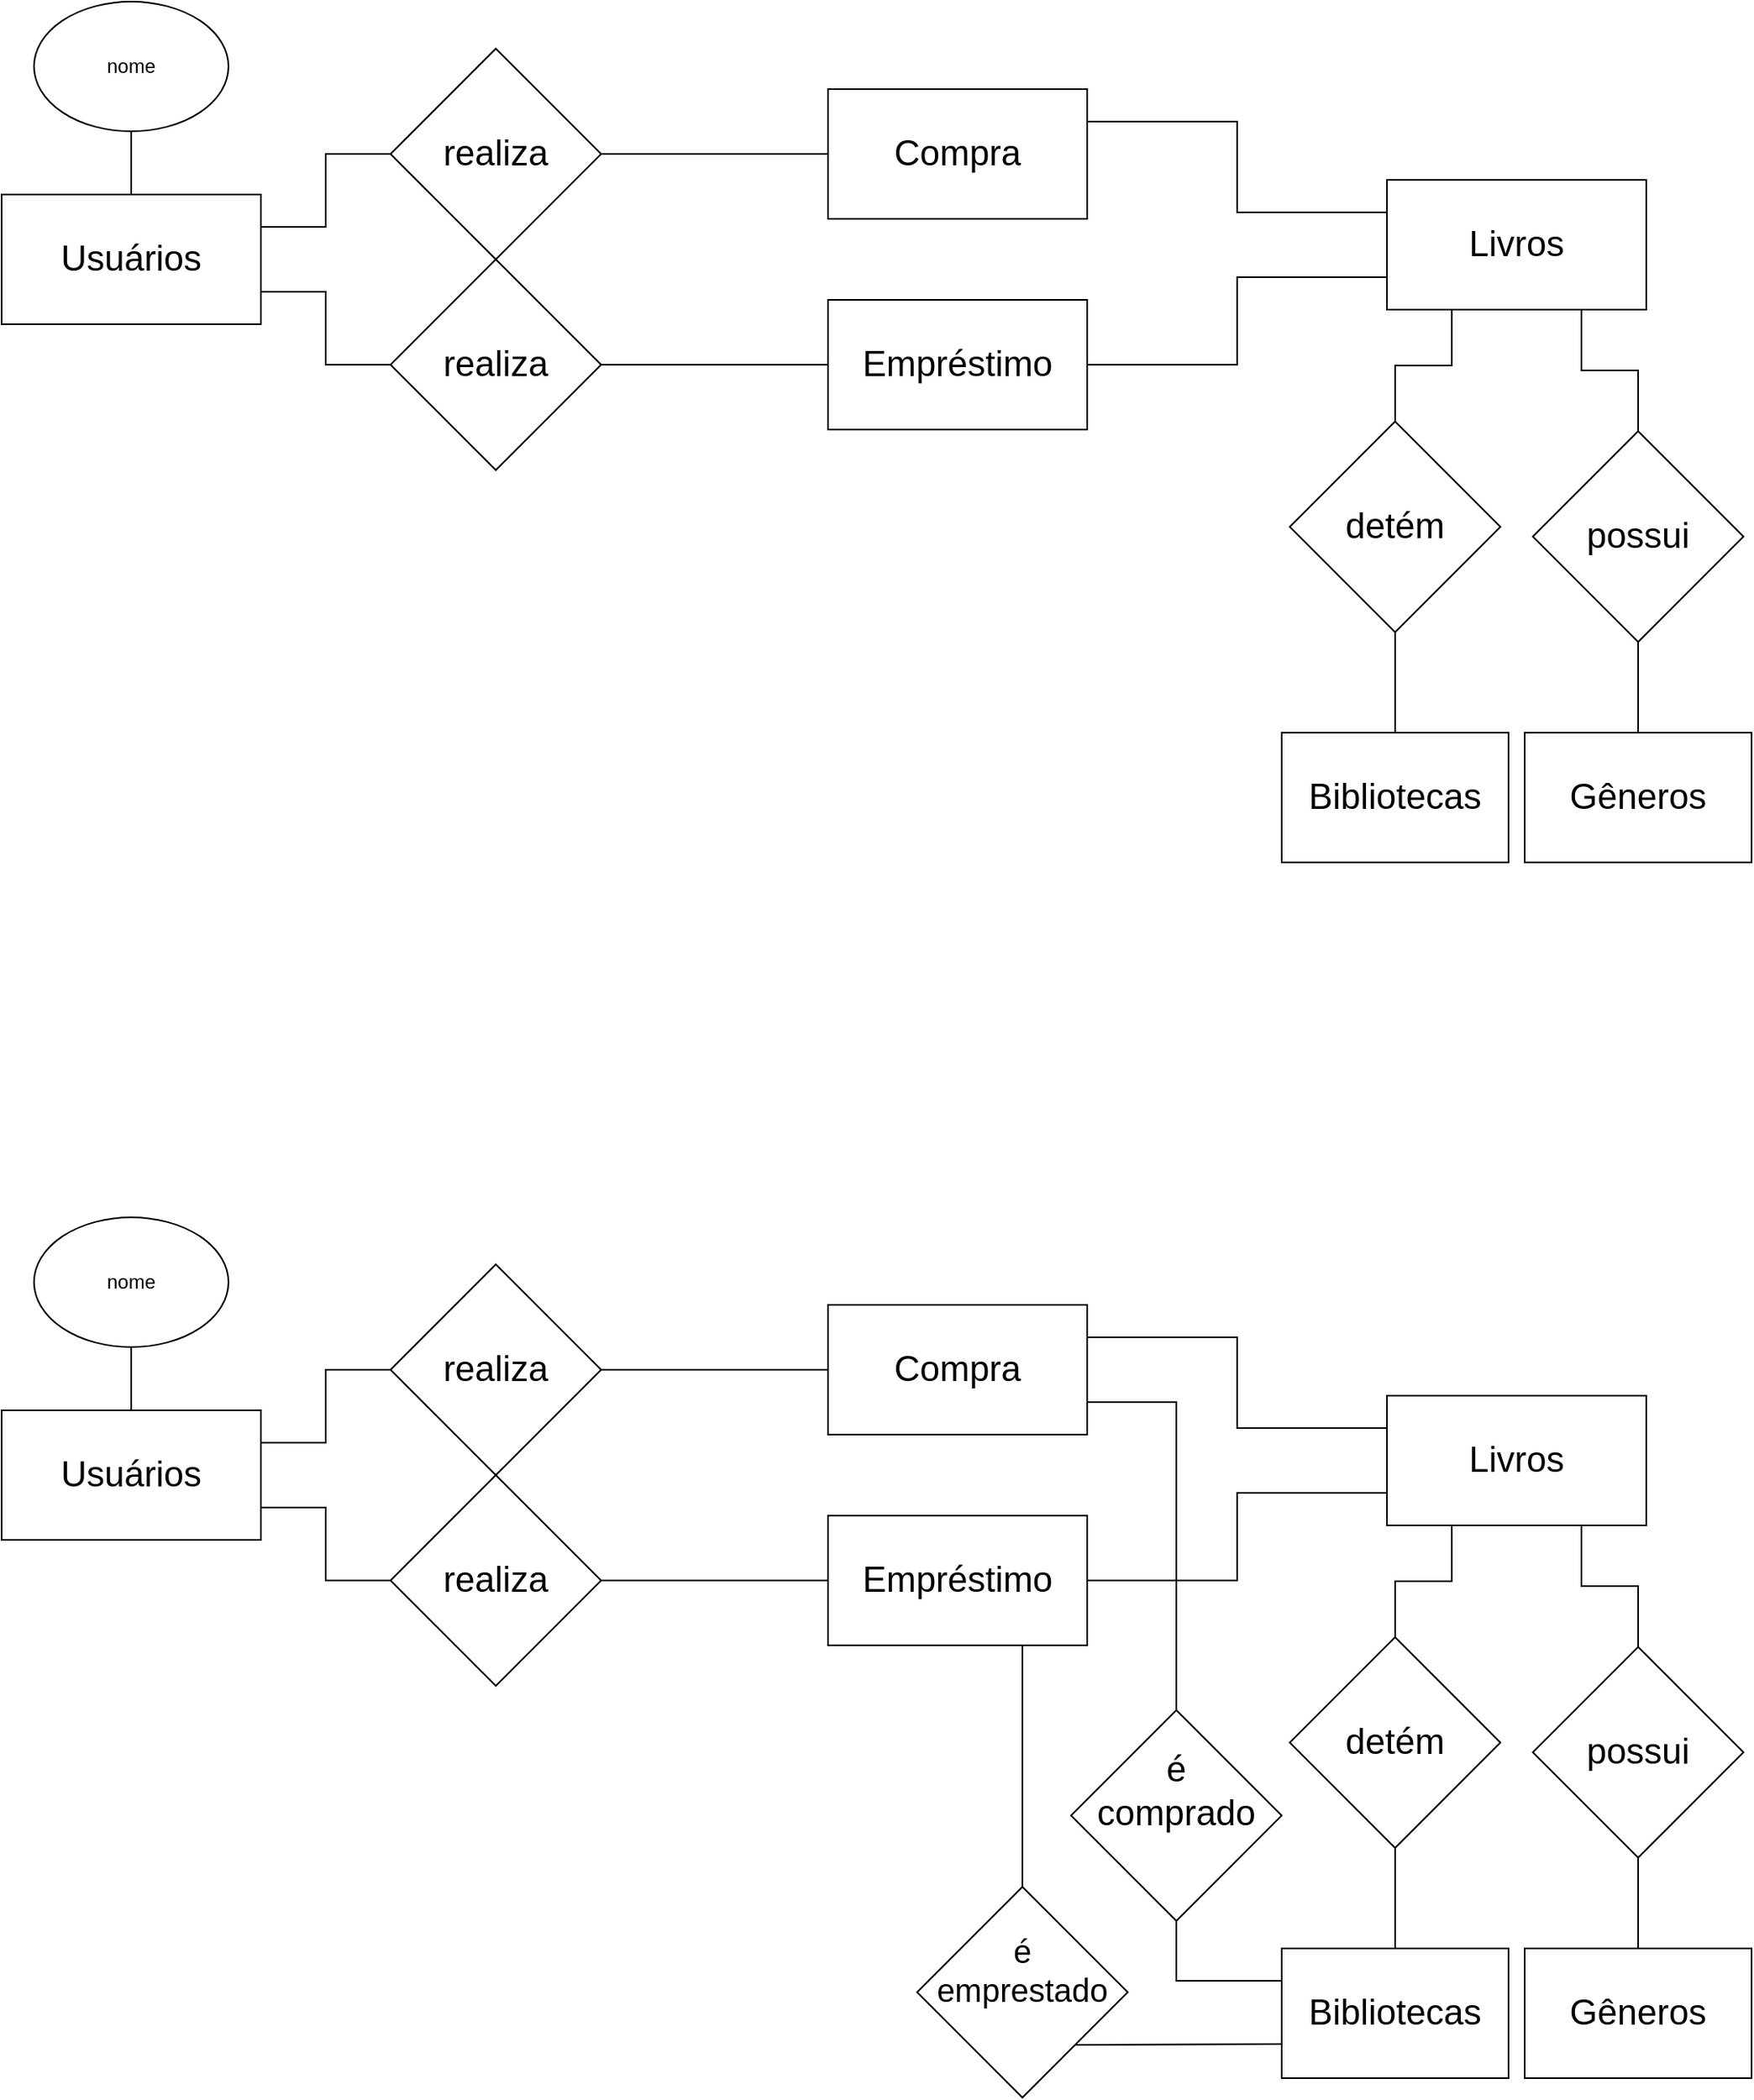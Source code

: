 <mxfile version="24.5.4" type="device">
  <diagram name="Page-1" id="ih8eOheHviyzvs10yqhd">
    <mxGraphModel dx="1240" dy="2870" grid="1" gridSize="10" guides="1" tooltips="1" connect="1" arrows="1" fold="1" page="1" pageScale="1" pageWidth="1169" pageHeight="827" math="0" shadow="0">
      <root>
        <mxCell id="0" />
        <mxCell id="1" parent="0" />
        <mxCell id="lsezvJEX4bNXh8YziYVi-32" style="edgeStyle=orthogonalEdgeStyle;rounded=0;orthogonalLoop=1;jettySize=auto;html=1;exitX=1;exitY=0.25;exitDx=0;exitDy=0;entryX=0;entryY=0.5;entryDx=0;entryDy=0;endArrow=none;endFill=0;" edge="1" source="lsezvJEX4bNXh8YziYVi-35" target="lsezvJEX4bNXh8YziYVi-38" parent="1">
          <mxGeometry relative="1" as="geometry" />
        </mxCell>
        <mxCell id="lsezvJEX4bNXh8YziYVi-33" style="edgeStyle=orthogonalEdgeStyle;rounded=0;orthogonalLoop=1;jettySize=auto;html=1;exitX=0.5;exitY=0;exitDx=0;exitDy=0;endArrow=none;endFill=0;entryX=0.5;entryY=1;entryDx=0;entryDy=0;" edge="1" source="lsezvJEX4bNXh8YziYVi-35" target="lsezvJEX4bNXh8YziYVi-40" parent="1">
          <mxGeometry relative="1" as="geometry">
            <mxPoint x="124.286" y="190" as="targetPoint" />
          </mxGeometry>
        </mxCell>
        <mxCell id="lsezvJEX4bNXh8YziYVi-34" style="edgeStyle=orthogonalEdgeStyle;rounded=0;orthogonalLoop=1;jettySize=auto;html=1;exitX=1;exitY=0.75;exitDx=0;exitDy=0;entryX=0;entryY=0.5;entryDx=0;entryDy=0;endArrow=none;endFill=0;" edge="1" source="lsezvJEX4bNXh8YziYVi-35" target="lsezvJEX4bNXh8YziYVi-42" parent="1">
          <mxGeometry relative="1" as="geometry" />
        </mxCell>
        <mxCell id="lsezvJEX4bNXh8YziYVi-35" value="Usuários" style="rounded=0;whiteSpace=wrap;html=1;fontSize=22;" vertex="1" parent="1">
          <mxGeometry x="44" y="229" width="160" height="80" as="geometry" />
        </mxCell>
        <mxCell id="lsezvJEX4bNXh8YziYVi-70" style="edgeStyle=orthogonalEdgeStyle;rounded=0;orthogonalLoop=1;jettySize=auto;html=1;exitX=1;exitY=0.25;exitDx=0;exitDy=0;entryX=0;entryY=0.25;entryDx=0;entryDy=0;endArrow=none;endFill=0;" edge="1" parent="1" source="lsezvJEX4bNXh8YziYVi-36" target="lsezvJEX4bNXh8YziYVi-55">
          <mxGeometry relative="1" as="geometry" />
        </mxCell>
        <mxCell id="lsezvJEX4bNXh8YziYVi-76" style="edgeStyle=orthogonalEdgeStyle;rounded=0;orthogonalLoop=1;jettySize=auto;html=1;exitX=1;exitY=0.75;exitDx=0;exitDy=0;entryX=0.5;entryY=0;entryDx=0;entryDy=0;endArrow=none;endFill=0;" edge="1" parent="1" source="lsezvJEX4bNXh8YziYVi-36" target="lsezvJEX4bNXh8YziYVi-78">
          <mxGeometry relative="1" as="geometry" />
        </mxCell>
        <mxCell id="lsezvJEX4bNXh8YziYVi-36" value="Compra" style="rounded=0;whiteSpace=wrap;html=1;fontSize=22;" vertex="1" parent="1">
          <mxGeometry x="554" y="164" width="160" height="80" as="geometry" />
        </mxCell>
        <mxCell id="lsezvJEX4bNXh8YziYVi-37" style="edgeStyle=orthogonalEdgeStyle;rounded=0;orthogonalLoop=1;jettySize=auto;html=1;exitX=1;exitY=0.5;exitDx=0;exitDy=0;entryX=0;entryY=0.5;entryDx=0;entryDy=0;endArrow=none;endFill=0;" edge="1" source="lsezvJEX4bNXh8YziYVi-38" target="lsezvJEX4bNXh8YziYVi-36" parent="1">
          <mxGeometry relative="1" as="geometry" />
        </mxCell>
        <mxCell id="lsezvJEX4bNXh8YziYVi-38" value="realiza" style="rhombus;whiteSpace=wrap;html=1;fontSize=22;" vertex="1" parent="1">
          <mxGeometry x="284" y="139" width="130" height="130" as="geometry" />
        </mxCell>
        <mxCell id="lsezvJEX4bNXh8YziYVi-72" style="edgeStyle=orthogonalEdgeStyle;rounded=0;orthogonalLoop=1;jettySize=auto;html=1;exitX=1;exitY=0.5;exitDx=0;exitDy=0;entryX=0;entryY=0.75;entryDx=0;entryDy=0;endArrow=none;endFill=0;" edge="1" parent="1" source="lsezvJEX4bNXh8YziYVi-39" target="lsezvJEX4bNXh8YziYVi-55">
          <mxGeometry relative="1" as="geometry" />
        </mxCell>
        <mxCell id="lsezvJEX4bNXh8YziYVi-75" style="edgeStyle=orthogonalEdgeStyle;rounded=0;orthogonalLoop=1;jettySize=auto;html=1;exitX=0.75;exitY=1;exitDx=0;exitDy=0;entryX=0.5;entryY=0;entryDx=0;entryDy=0;endArrow=none;endFill=0;" edge="1" parent="1" source="lsezvJEX4bNXh8YziYVi-39" target="lsezvJEX4bNXh8YziYVi-77">
          <mxGeometry relative="1" as="geometry" />
        </mxCell>
        <mxCell id="lsezvJEX4bNXh8YziYVi-39" value="Empréstimo" style="rounded=0;whiteSpace=wrap;html=1;fontSize=22;" vertex="1" parent="1">
          <mxGeometry x="554" y="294" width="160" height="80" as="geometry" />
        </mxCell>
        <mxCell id="lsezvJEX4bNXh8YziYVi-40" value="nome" style="ellipse;whiteSpace=wrap;html=1;" vertex="1" parent="1">
          <mxGeometry x="64" y="110" width="120" height="80" as="geometry" />
        </mxCell>
        <mxCell id="lsezvJEX4bNXh8YziYVi-41" style="edgeStyle=orthogonalEdgeStyle;rounded=0;orthogonalLoop=1;jettySize=auto;html=1;exitX=1;exitY=0.5;exitDx=0;exitDy=0;entryX=0;entryY=0.5;entryDx=0;entryDy=0;endArrow=none;endFill=0;" edge="1" source="lsezvJEX4bNXh8YziYVi-42" target="lsezvJEX4bNXh8YziYVi-39" parent="1">
          <mxGeometry relative="1" as="geometry">
            <mxPoint x="524" y="333.706" as="targetPoint" />
          </mxGeometry>
        </mxCell>
        <mxCell id="lsezvJEX4bNXh8YziYVi-42" value="realiza" style="rhombus;whiteSpace=wrap;html=1;fontSize=22;" vertex="1" parent="1">
          <mxGeometry x="284" y="269" width="130" height="130" as="geometry" />
        </mxCell>
        <mxCell id="lsezvJEX4bNXh8YziYVi-58" style="edgeStyle=orthogonalEdgeStyle;rounded=0;orthogonalLoop=1;jettySize=auto;html=1;exitX=0.25;exitY=1;exitDx=0;exitDy=0;entryX=0.5;entryY=0;entryDx=0;entryDy=0;endArrow=none;endFill=0;" edge="1" parent="1" source="lsezvJEX4bNXh8YziYVi-55" target="lsezvJEX4bNXh8YziYVi-60">
          <mxGeometry relative="1" as="geometry">
            <mxPoint x="939.385" y="341" as="targetPoint" />
          </mxGeometry>
        </mxCell>
        <mxCell id="lsezvJEX4bNXh8YziYVi-59" style="edgeStyle=orthogonalEdgeStyle;rounded=0;orthogonalLoop=1;jettySize=auto;html=1;exitX=0.75;exitY=1;exitDx=0;exitDy=0;entryX=0.5;entryY=0;entryDx=0;entryDy=0;endArrow=none;endFill=0;" edge="1" parent="1" source="lsezvJEX4bNXh8YziYVi-55" target="lsezvJEX4bNXh8YziYVi-61">
          <mxGeometry relative="1" as="geometry">
            <mxPoint x="1019.385" y="341" as="targetPoint" />
          </mxGeometry>
        </mxCell>
        <mxCell id="lsezvJEX4bNXh8YziYVi-55" value="Livros" style="rounded=0;whiteSpace=wrap;html=1;fontSize=22;" vertex="1" parent="1">
          <mxGeometry x="899" y="220" width="160" height="80" as="geometry" />
        </mxCell>
        <mxCell id="lsezvJEX4bNXh8YziYVi-62" style="edgeStyle=orthogonalEdgeStyle;rounded=0;orthogonalLoop=1;jettySize=auto;html=1;exitX=0.5;exitY=1;exitDx=0;exitDy=0;entryX=0.5;entryY=0;entryDx=0;entryDy=0;endArrow=none;endFill=0;" edge="1" parent="1" source="lsezvJEX4bNXh8YziYVi-60" target="lsezvJEX4bNXh8YziYVi-65">
          <mxGeometry relative="1" as="geometry">
            <mxPoint x="903.273" y="551" as="targetPoint" />
          </mxGeometry>
        </mxCell>
        <mxCell id="lsezvJEX4bNXh8YziYVi-60" value="detém" style="rhombus;whiteSpace=wrap;html=1;fontSize=22;" vertex="1" parent="1">
          <mxGeometry x="839" y="369" width="130" height="130" as="geometry" />
        </mxCell>
        <mxCell id="lsezvJEX4bNXh8YziYVi-64" style="edgeStyle=orthogonalEdgeStyle;rounded=0;orthogonalLoop=1;jettySize=auto;html=1;exitX=0.5;exitY=1;exitDx=0;exitDy=0;entryX=0.5;entryY=0;entryDx=0;entryDy=0;endArrow=none;endFill=0;" edge="1" parent="1" source="lsezvJEX4bNXh8YziYVi-61" target="lsezvJEX4bNXh8YziYVi-68">
          <mxGeometry relative="1" as="geometry">
            <mxPoint x="1069.0" y="561" as="targetPoint" />
          </mxGeometry>
        </mxCell>
        <mxCell id="lsezvJEX4bNXh8YziYVi-61" value="possui" style="rhombus;whiteSpace=wrap;html=1;fontSize=22;" vertex="1" parent="1">
          <mxGeometry x="989" y="375" width="130" height="130" as="geometry" />
        </mxCell>
        <mxCell id="lsezvJEX4bNXh8YziYVi-65" value="Bibliotecas" style="rounded=0;whiteSpace=wrap;html=1;fontSize=22;" vertex="1" parent="1">
          <mxGeometry x="834" y="561" width="140" height="80" as="geometry" />
        </mxCell>
        <mxCell id="lsezvJEX4bNXh8YziYVi-68" value="Gêneros" style="rounded=0;whiteSpace=wrap;html=1;fontSize=22;" vertex="1" parent="1">
          <mxGeometry x="984" y="561" width="140" height="80" as="geometry" />
        </mxCell>
        <mxCell id="lsezvJEX4bNXh8YziYVi-80" style="edgeStyle=orthogonalEdgeStyle;rounded=0;orthogonalLoop=1;jettySize=auto;html=1;exitX=1;exitY=1;exitDx=0;exitDy=0;endArrow=none;endFill=0;" edge="1" parent="1" source="lsezvJEX4bNXh8YziYVi-77">
          <mxGeometry relative="1" as="geometry">
            <mxPoint x="834" y="620" as="targetPoint" />
          </mxGeometry>
        </mxCell>
        <mxCell id="lsezvJEX4bNXh8YziYVi-77" value="&lt;div style=&quot;font-size: 20px;&quot; align=&quot;center&quot;&gt;é&lt;/div&gt;&lt;div style=&quot;font-size: 20px;&quot; align=&quot;center&quot;&gt;emprestado&lt;/div&gt;" style="rhombus;whiteSpace=wrap;html=1;fontSize=20;align=center;fillColor=default;verticalAlign=middle;labelPosition=center;verticalLabelPosition=middle;spacingTop=0;spacingBottom=28;" vertex="1" parent="1">
          <mxGeometry x="609" y="523" width="130" height="130" as="geometry" />
        </mxCell>
        <mxCell id="lsezvJEX4bNXh8YziYVi-81" style="edgeStyle=orthogonalEdgeStyle;rounded=0;orthogonalLoop=1;jettySize=auto;html=1;exitX=0.5;exitY=1;exitDx=0;exitDy=0;entryX=0;entryY=0.25;entryDx=0;entryDy=0;strokeColor=default;align=center;verticalAlign=middle;fontFamily=Helvetica;fontSize=11;fontColor=default;labelBackgroundColor=default;endArrow=none;endFill=0;" edge="1" parent="1" source="lsezvJEX4bNXh8YziYVi-78" target="lsezvJEX4bNXh8YziYVi-65">
          <mxGeometry relative="1" as="geometry" />
        </mxCell>
        <mxCell id="lsezvJEX4bNXh8YziYVi-78" value="&lt;div&gt;é&lt;/div&gt;&lt;div&gt;comprado&lt;/div&gt;" style="rhombus;whiteSpace=wrap;html=1;fontSize=22;align=center;fillColor=default;verticalAlign=middle;labelPosition=center;verticalLabelPosition=middle;spacingTop=0;spacingBottom=30;" vertex="1" parent="1">
          <mxGeometry x="704" y="414" width="130" height="130" as="geometry" />
        </mxCell>
        <mxCell id="lsezvJEX4bNXh8YziYVi-82" style="edgeStyle=orthogonalEdgeStyle;rounded=0;orthogonalLoop=1;jettySize=auto;html=1;exitX=1;exitY=0.25;exitDx=0;exitDy=0;entryX=0;entryY=0.5;entryDx=0;entryDy=0;endArrow=none;endFill=0;" edge="1" parent="1" source="lsezvJEX4bNXh8YziYVi-85" target="lsezvJEX4bNXh8YziYVi-90">
          <mxGeometry relative="1" as="geometry" />
        </mxCell>
        <mxCell id="lsezvJEX4bNXh8YziYVi-83" style="edgeStyle=orthogonalEdgeStyle;rounded=0;orthogonalLoop=1;jettySize=auto;html=1;exitX=0.5;exitY=0;exitDx=0;exitDy=0;endArrow=none;endFill=0;entryX=0.5;entryY=1;entryDx=0;entryDy=0;" edge="1" parent="1" source="lsezvJEX4bNXh8YziYVi-85" target="lsezvJEX4bNXh8YziYVi-94">
          <mxGeometry relative="1" as="geometry">
            <mxPoint x="124.286" y="-560" as="targetPoint" />
          </mxGeometry>
        </mxCell>
        <mxCell id="lsezvJEX4bNXh8YziYVi-84" style="edgeStyle=orthogonalEdgeStyle;rounded=0;orthogonalLoop=1;jettySize=auto;html=1;exitX=1;exitY=0.75;exitDx=0;exitDy=0;entryX=0;entryY=0.5;entryDx=0;entryDy=0;endArrow=none;endFill=0;" edge="1" parent="1" source="lsezvJEX4bNXh8YziYVi-85" target="lsezvJEX4bNXh8YziYVi-96">
          <mxGeometry relative="1" as="geometry" />
        </mxCell>
        <mxCell id="lsezvJEX4bNXh8YziYVi-85" value="Usuários" style="rounded=0;whiteSpace=wrap;html=1;fontSize=22;" vertex="1" parent="1">
          <mxGeometry x="44" y="-521" width="160" height="80" as="geometry" />
        </mxCell>
        <mxCell id="lsezvJEX4bNXh8YziYVi-86" style="edgeStyle=orthogonalEdgeStyle;rounded=0;orthogonalLoop=1;jettySize=auto;html=1;exitX=1;exitY=0.25;exitDx=0;exitDy=0;entryX=0;entryY=0.25;entryDx=0;entryDy=0;endArrow=none;endFill=0;" edge="1" parent="1" source="lsezvJEX4bNXh8YziYVi-88" target="lsezvJEX4bNXh8YziYVi-99">
          <mxGeometry relative="1" as="geometry" />
        </mxCell>
        <mxCell id="lsezvJEX4bNXh8YziYVi-88" value="Compra" style="rounded=0;whiteSpace=wrap;html=1;fontSize=22;" vertex="1" parent="1">
          <mxGeometry x="554" y="-586" width="160" height="80" as="geometry" />
        </mxCell>
        <mxCell id="lsezvJEX4bNXh8YziYVi-89" style="edgeStyle=orthogonalEdgeStyle;rounded=0;orthogonalLoop=1;jettySize=auto;html=1;exitX=1;exitY=0.5;exitDx=0;exitDy=0;entryX=0;entryY=0.5;entryDx=0;entryDy=0;endArrow=none;endFill=0;" edge="1" parent="1" source="lsezvJEX4bNXh8YziYVi-90" target="lsezvJEX4bNXh8YziYVi-88">
          <mxGeometry relative="1" as="geometry" />
        </mxCell>
        <mxCell id="lsezvJEX4bNXh8YziYVi-90" value="realiza" style="rhombus;whiteSpace=wrap;html=1;fontSize=22;" vertex="1" parent="1">
          <mxGeometry x="284" y="-611" width="130" height="130" as="geometry" />
        </mxCell>
        <mxCell id="lsezvJEX4bNXh8YziYVi-91" style="edgeStyle=orthogonalEdgeStyle;rounded=0;orthogonalLoop=1;jettySize=auto;html=1;exitX=1;exitY=0.5;exitDx=0;exitDy=0;entryX=0;entryY=0.75;entryDx=0;entryDy=0;endArrow=none;endFill=0;" edge="1" parent="1" source="lsezvJEX4bNXh8YziYVi-93" target="lsezvJEX4bNXh8YziYVi-99">
          <mxGeometry relative="1" as="geometry" />
        </mxCell>
        <mxCell id="lsezvJEX4bNXh8YziYVi-93" value="Empréstimo" style="rounded=0;whiteSpace=wrap;html=1;fontSize=22;" vertex="1" parent="1">
          <mxGeometry x="554" y="-456" width="160" height="80" as="geometry" />
        </mxCell>
        <mxCell id="lsezvJEX4bNXh8YziYVi-94" value="nome" style="ellipse;whiteSpace=wrap;html=1;" vertex="1" parent="1">
          <mxGeometry x="64" y="-640" width="120" height="80" as="geometry" />
        </mxCell>
        <mxCell id="lsezvJEX4bNXh8YziYVi-95" style="edgeStyle=orthogonalEdgeStyle;rounded=0;orthogonalLoop=1;jettySize=auto;html=1;exitX=1;exitY=0.5;exitDx=0;exitDy=0;entryX=0;entryY=0.5;entryDx=0;entryDy=0;endArrow=none;endFill=0;" edge="1" parent="1" source="lsezvJEX4bNXh8YziYVi-96" target="lsezvJEX4bNXh8YziYVi-93">
          <mxGeometry relative="1" as="geometry">
            <mxPoint x="524" y="-416.294" as="targetPoint" />
          </mxGeometry>
        </mxCell>
        <mxCell id="lsezvJEX4bNXh8YziYVi-96" value="realiza" style="rhombus;whiteSpace=wrap;html=1;fontSize=22;" vertex="1" parent="1">
          <mxGeometry x="284" y="-481" width="130" height="130" as="geometry" />
        </mxCell>
        <mxCell id="lsezvJEX4bNXh8YziYVi-97" style="edgeStyle=orthogonalEdgeStyle;rounded=0;orthogonalLoop=1;jettySize=auto;html=1;exitX=0.25;exitY=1;exitDx=0;exitDy=0;entryX=0.5;entryY=0;entryDx=0;entryDy=0;endArrow=none;endFill=0;" edge="1" parent="1" source="lsezvJEX4bNXh8YziYVi-99" target="lsezvJEX4bNXh8YziYVi-101">
          <mxGeometry relative="1" as="geometry">
            <mxPoint x="939.385" y="-409" as="targetPoint" />
          </mxGeometry>
        </mxCell>
        <mxCell id="lsezvJEX4bNXh8YziYVi-98" style="edgeStyle=orthogonalEdgeStyle;rounded=0;orthogonalLoop=1;jettySize=auto;html=1;exitX=0.75;exitY=1;exitDx=0;exitDy=0;entryX=0.5;entryY=0;entryDx=0;entryDy=0;endArrow=none;endFill=0;" edge="1" parent="1" source="lsezvJEX4bNXh8YziYVi-99" target="lsezvJEX4bNXh8YziYVi-103">
          <mxGeometry relative="1" as="geometry">
            <mxPoint x="1019.385" y="-409" as="targetPoint" />
          </mxGeometry>
        </mxCell>
        <mxCell id="lsezvJEX4bNXh8YziYVi-99" value="Livros" style="rounded=0;whiteSpace=wrap;html=1;fontSize=22;" vertex="1" parent="1">
          <mxGeometry x="899" y="-530" width="160" height="80" as="geometry" />
        </mxCell>
        <mxCell id="lsezvJEX4bNXh8YziYVi-100" style="edgeStyle=orthogonalEdgeStyle;rounded=0;orthogonalLoop=1;jettySize=auto;html=1;exitX=0.5;exitY=1;exitDx=0;exitDy=0;entryX=0.5;entryY=0;entryDx=0;entryDy=0;endArrow=none;endFill=0;" edge="1" parent="1" source="lsezvJEX4bNXh8YziYVi-101" target="lsezvJEX4bNXh8YziYVi-104">
          <mxGeometry relative="1" as="geometry">
            <mxPoint x="903.273" y="-199" as="targetPoint" />
          </mxGeometry>
        </mxCell>
        <mxCell id="lsezvJEX4bNXh8YziYVi-101" value="detém" style="rhombus;whiteSpace=wrap;html=1;fontSize=22;" vertex="1" parent="1">
          <mxGeometry x="839" y="-381" width="130" height="130" as="geometry" />
        </mxCell>
        <mxCell id="lsezvJEX4bNXh8YziYVi-102" style="edgeStyle=orthogonalEdgeStyle;rounded=0;orthogonalLoop=1;jettySize=auto;html=1;exitX=0.5;exitY=1;exitDx=0;exitDy=0;entryX=0.5;entryY=0;entryDx=0;entryDy=0;endArrow=none;endFill=0;" edge="1" parent="1" source="lsezvJEX4bNXh8YziYVi-103" target="lsezvJEX4bNXh8YziYVi-105">
          <mxGeometry relative="1" as="geometry">
            <mxPoint x="1069.0" y="-189" as="targetPoint" />
          </mxGeometry>
        </mxCell>
        <mxCell id="lsezvJEX4bNXh8YziYVi-103" value="possui" style="rhombus;whiteSpace=wrap;html=1;fontSize=22;" vertex="1" parent="1">
          <mxGeometry x="989" y="-375" width="130" height="130" as="geometry" />
        </mxCell>
        <mxCell id="lsezvJEX4bNXh8YziYVi-104" value="Bibliotecas" style="rounded=0;whiteSpace=wrap;html=1;fontSize=22;" vertex="1" parent="1">
          <mxGeometry x="834" y="-189" width="140" height="80" as="geometry" />
        </mxCell>
        <mxCell id="lsezvJEX4bNXh8YziYVi-105" value="Gêneros" style="rounded=0;whiteSpace=wrap;html=1;fontSize=22;" vertex="1" parent="1">
          <mxGeometry x="984" y="-189" width="140" height="80" as="geometry" />
        </mxCell>
      </root>
    </mxGraphModel>
  </diagram>
</mxfile>
